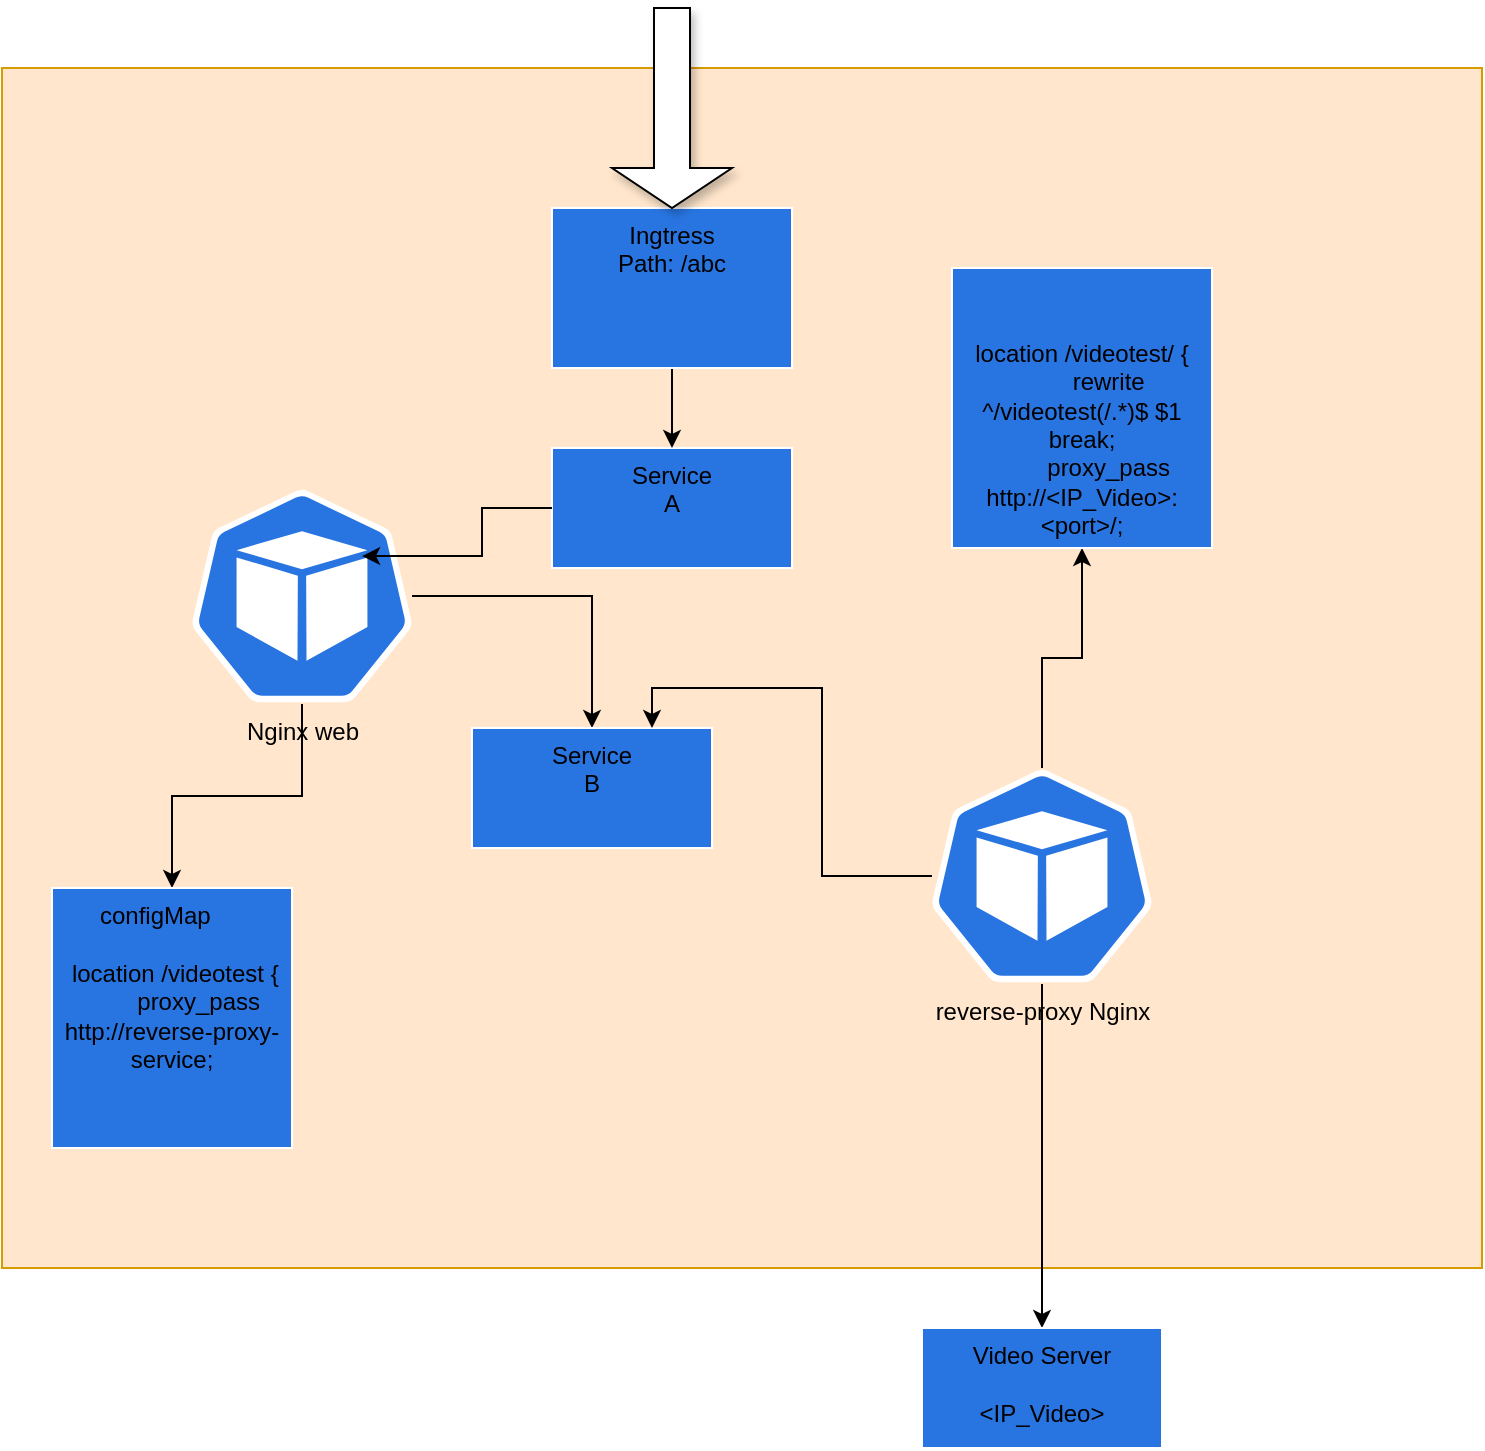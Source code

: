 <mxfile version="22.1.3" type="github">
  <diagram name="Page-1" id="SKqBwoHnBdUnyzkoHlmE">
    <mxGraphModel dx="1299" dy="756" grid="1" gridSize="10" guides="1" tooltips="1" connect="1" arrows="1" fold="1" page="1" pageScale="1" pageWidth="850" pageHeight="1100" math="0" shadow="0">
      <root>
        <mxCell id="0" />
        <mxCell id="1" parent="0" />
        <mxCell id="nSiyoW14JB1YSKJ5Poop-16" value="" style="rounded=0;whiteSpace=wrap;html=0;fillColor=#ffe6cc;strokeColor=#d79b00;gradientColor=none;labelBackgroundColor=none;" vertex="1" parent="1">
          <mxGeometry x="55" y="40" width="740" height="600" as="geometry" />
        </mxCell>
        <mxCell id="nSiyoW14JB1YSKJ5Poop-3" value="" style="edgeStyle=orthogonalEdgeStyle;rounded=0;orthogonalLoop=1;jettySize=auto;html=1;" edge="1" parent="1" source="nSiyoW14JB1YSKJ5Poop-1" target="nSiyoW14JB1YSKJ5Poop-2">
          <mxGeometry relative="1" as="geometry" />
        </mxCell>
        <mxCell id="nSiyoW14JB1YSKJ5Poop-13" value="" style="edgeStyle=orthogonalEdgeStyle;rounded=0;orthogonalLoop=1;jettySize=auto;html=1;" edge="1" parent="1" source="nSiyoW14JB1YSKJ5Poop-1" target="nSiyoW14JB1YSKJ5Poop-12">
          <mxGeometry relative="1" as="geometry" />
        </mxCell>
        <mxCell id="nSiyoW14JB1YSKJ5Poop-1" value="Nginx web" style="sketch=0;html=1;dashed=0;whitespace=wrap;fillColor=#2875E2;strokeColor=#ffffff;points=[[0.005,0.63,0],[0.1,0.2,0],[0.9,0.2,0],[0.5,0,0],[0.995,0.63,0],[0.72,0.99,0],[0.5,1,0],[0.28,0.99,0]];verticalLabelPosition=bottom;align=center;verticalAlign=top;shape=mxgraph.kubernetes.icon;prIcon=pod;rotation=0;" vertex="1" parent="1">
          <mxGeometry x="150" y="250" width="110" height="108" as="geometry" />
        </mxCell>
        <mxCell id="nSiyoW14JB1YSKJ5Poop-2" value="Service&lt;br&gt;B" style="whiteSpace=wrap;html=1;verticalAlign=top;fillColor=#2875E2;strokeColor=#ffffff;sketch=0;dashed=0;" vertex="1" parent="1">
          <mxGeometry x="290" y="370" width="120" height="60" as="geometry" />
        </mxCell>
        <mxCell id="nSiyoW14JB1YSKJ5Poop-7" style="edgeStyle=orthogonalEdgeStyle;rounded=0;orthogonalLoop=1;jettySize=auto;html=1;entryX=0.75;entryY=0;entryDx=0;entryDy=0;" edge="1" parent="1" source="nSiyoW14JB1YSKJ5Poop-6" target="nSiyoW14JB1YSKJ5Poop-2">
          <mxGeometry relative="1" as="geometry" />
        </mxCell>
        <mxCell id="nSiyoW14JB1YSKJ5Poop-15" value="" style="edgeStyle=orthogonalEdgeStyle;rounded=0;orthogonalLoop=1;jettySize=auto;html=1;" edge="1" parent="1" source="nSiyoW14JB1YSKJ5Poop-6" target="nSiyoW14JB1YSKJ5Poop-14">
          <mxGeometry relative="1" as="geometry" />
        </mxCell>
        <mxCell id="nSiyoW14JB1YSKJ5Poop-38" value="" style="edgeStyle=orthogonalEdgeStyle;rounded=0;orthogonalLoop=1;jettySize=auto;html=1;" edge="1" parent="1" source="nSiyoW14JB1YSKJ5Poop-6" target="nSiyoW14JB1YSKJ5Poop-37">
          <mxGeometry relative="1" as="geometry" />
        </mxCell>
        <mxCell id="nSiyoW14JB1YSKJ5Poop-6" value="reverse-proxy Nginx" style="sketch=0;html=1;dashed=0;whitespace=wrap;fillColor=#2875E2;strokeColor=#ffffff;points=[[0.005,0.63,0],[0.1,0.2,0],[0.9,0.2,0],[0.5,0,0],[0.995,0.63,0],[0.72,0.99,0],[0.5,1,0],[0.28,0.99,0]];verticalLabelPosition=bottom;align=center;verticalAlign=top;shape=mxgraph.kubernetes.icon;prIcon=pod;rotation=0;" vertex="1" parent="1">
          <mxGeometry x="520" y="390" width="110" height="108" as="geometry" />
        </mxCell>
        <mxCell id="nSiyoW14JB1YSKJ5Poop-8" value="Service&lt;br&gt;A" style="whiteSpace=wrap;html=1;verticalAlign=top;fillColor=#2875E2;strokeColor=#ffffff;sketch=0;dashed=0;" vertex="1" parent="1">
          <mxGeometry x="330" y="230" width="120" height="60" as="geometry" />
        </mxCell>
        <mxCell id="nSiyoW14JB1YSKJ5Poop-10" value="" style="edgeStyle=orthogonalEdgeStyle;rounded=0;orthogonalLoop=1;jettySize=auto;html=1;" edge="1" parent="1" source="nSiyoW14JB1YSKJ5Poop-9" target="nSiyoW14JB1YSKJ5Poop-8">
          <mxGeometry relative="1" as="geometry" />
        </mxCell>
        <mxCell id="nSiyoW14JB1YSKJ5Poop-9" value="Ingtress&lt;br&gt;Path: /abc" style="whiteSpace=wrap;html=1;verticalAlign=top;fillColor=#2875E2;strokeColor=#ffffff;sketch=0;dashed=0;" vertex="1" parent="1">
          <mxGeometry x="330" y="110" width="120" height="80" as="geometry" />
        </mxCell>
        <mxCell id="nSiyoW14JB1YSKJ5Poop-11" style="edgeStyle=orthogonalEdgeStyle;rounded=0;orthogonalLoop=1;jettySize=auto;html=1;entryX=0.773;entryY=0.315;entryDx=0;entryDy=0;entryPerimeter=0;" edge="1" parent="1" source="nSiyoW14JB1YSKJ5Poop-8" target="nSiyoW14JB1YSKJ5Poop-1">
          <mxGeometry relative="1" as="geometry" />
        </mxCell>
        <mxCell id="nSiyoW14JB1YSKJ5Poop-12" value="&lt;div&gt;configMap&amp;nbsp; &amp;nbsp; &amp;nbsp;&lt;br&gt;&lt;br&gt;&amp;nbsp;location /videotest {&lt;/div&gt;&lt;div&gt;&amp;nbsp; &amp;nbsp; &amp;nbsp; &amp;nbsp; proxy_pass http://reverse-proxy-service;&lt;/div&gt;" style="whiteSpace=wrap;html=1;verticalAlign=top;fillColor=#2875E2;strokeColor=#ffffff;sketch=0;dashed=0;" vertex="1" parent="1">
          <mxGeometry x="80" y="450" width="120" height="130" as="geometry" />
        </mxCell>
        <mxCell id="nSiyoW14JB1YSKJ5Poop-14" value="&lt;div&gt;&amp;nbsp; &amp;nbsp; &amp;nbsp;&amp;nbsp;&lt;/div&gt;&lt;div&gt;&lt;br&gt;&lt;/div&gt;&lt;div&gt;location /videotest/ {&lt;/div&gt;&lt;div&gt;&amp;nbsp; &amp;nbsp; &amp;nbsp; &amp;nbsp; rewrite ^/videotest(/.*)$ $1 break;&lt;/div&gt;&lt;div&gt;&amp;nbsp; &amp;nbsp; &amp;nbsp; &amp;nbsp; proxy_pass http://&amp;lt;IP_Video&amp;gt;:&amp;lt;port&amp;gt;/;&lt;/div&gt;" style="whiteSpace=wrap;html=1;verticalAlign=top;fillColor=#2875E2;strokeColor=#ffffff;sketch=0;dashed=0;" vertex="1" parent="1">
          <mxGeometry x="530" y="140" width="130" height="140" as="geometry" />
        </mxCell>
        <mxCell id="nSiyoW14JB1YSKJ5Poop-35" value="" style="shape=singleArrow;whiteSpace=wrap;html=1;flipH=0;flipV=1;rotation=90;strokeColor=default;shadow=1;" vertex="1" parent="1">
          <mxGeometry x="340" y="30" width="100" height="60" as="geometry" />
        </mxCell>
        <mxCell id="nSiyoW14JB1YSKJ5Poop-37" value="Video Server&lt;br&gt;&lt;br&gt;&amp;lt;IP_Video&amp;gt;" style="whiteSpace=wrap;html=1;verticalAlign=top;fillColor=#2875E2;strokeColor=#ffffff;sketch=0;dashed=0;" vertex="1" parent="1">
          <mxGeometry x="515" y="670" width="120" height="60" as="geometry" />
        </mxCell>
      </root>
    </mxGraphModel>
  </diagram>
</mxfile>

